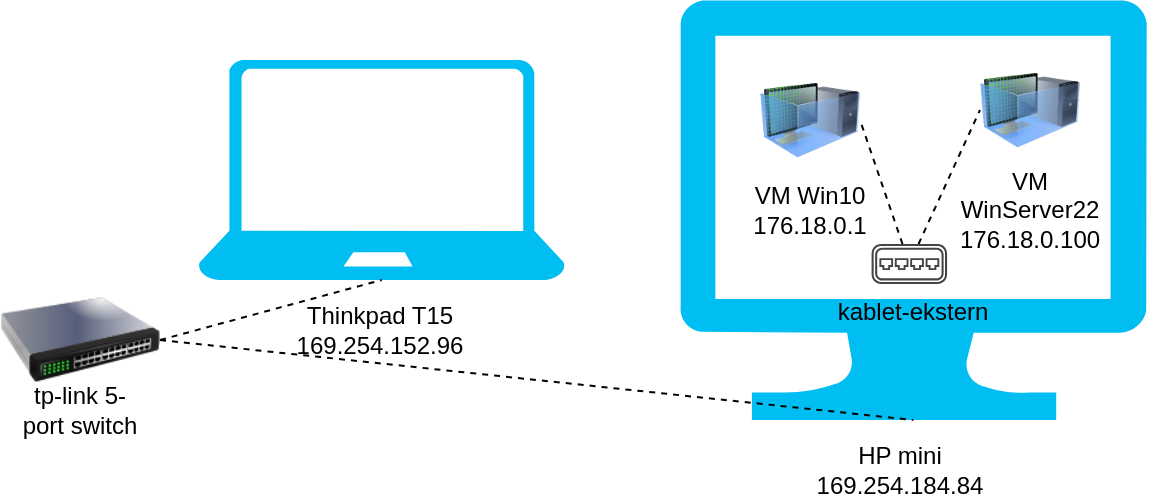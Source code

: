 <mxfile version="26.1.0">
  <diagram name="Page-1" id="xnne3aacFt8fuT0gaaur">
    <mxGraphModel dx="1084" dy="710" grid="1" gridSize="10" guides="1" tooltips="1" connect="1" arrows="1" fold="1" page="1" pageScale="1" pageWidth="850" pageHeight="1100" math="0" shadow="0">
      <root>
        <mxCell id="0" />
        <mxCell id="1" parent="0" />
        <mxCell id="A6apXcZC3fNMMPV3853W-1" value="" style="verticalLabelPosition=bottom;html=1;verticalAlign=top;align=center;strokeColor=none;fillColor=#00BEF2;shape=mxgraph.azure.laptop;pointerEvents=1;" vertex="1" parent="1">
          <mxGeometry x="129.17" y="60" width="183.34" height="110" as="geometry" />
        </mxCell>
        <mxCell id="A6apXcZC3fNMMPV3853W-2" value="" style="verticalLabelPosition=bottom;html=1;verticalAlign=top;align=center;strokeColor=none;fillColor=#00BEF2;shape=mxgraph.azure.computer;pointerEvents=1;" vertex="1" parent="1">
          <mxGeometry x="370" y="30" width="233.34" height="210" as="geometry" />
        </mxCell>
        <mxCell id="A6apXcZC3fNMMPV3853W-4" value="" style="image;html=1;image=img/lib/clip_art/networking/Switch_128x128.png" vertex="1" parent="1">
          <mxGeometry x="30" y="160" width="80" height="80" as="geometry" />
        </mxCell>
        <mxCell id="A6apXcZC3fNMMPV3853W-7" value="" style="image;html=1;image=img/lib/clip_art/computers/Virtual_Machine_128x128.png" vertex="1" parent="1">
          <mxGeometry x="410" y="60" width="50" height="60" as="geometry" />
        </mxCell>
        <mxCell id="A6apXcZC3fNMMPV3853W-8" value="" style="image;html=1;image=img/lib/clip_art/computers/Virtual_Machine_128x128.png" vertex="1" parent="1">
          <mxGeometry x="520" y="60" width="50" height="50" as="geometry" />
        </mxCell>
        <mxCell id="A6apXcZC3fNMMPV3853W-15" value="" style="endArrow=none;dashed=1;html=1;rounded=0;exitX=1;exitY=0.5;exitDx=0;exitDy=0;entryX=0.5;entryY=1;entryDx=0;entryDy=0;entryPerimeter=0;" edge="1" parent="1" source="A6apXcZC3fNMMPV3853W-4" target="A6apXcZC3fNMMPV3853W-2">
          <mxGeometry width="50" height="50" relative="1" as="geometry">
            <mxPoint x="400" y="260" as="sourcePoint" />
            <mxPoint x="450" y="210" as="targetPoint" />
          </mxGeometry>
        </mxCell>
        <mxCell id="A6apXcZC3fNMMPV3853W-16" value="" style="endArrow=none;dashed=1;html=1;rounded=0;exitX=1;exitY=0.5;exitDx=0;exitDy=0;entryX=0.5;entryY=1;entryDx=0;entryDy=0;entryPerimeter=0;" edge="1" parent="1" source="A6apXcZC3fNMMPV3853W-4" target="A6apXcZC3fNMMPV3853W-1">
          <mxGeometry width="50" height="50" relative="1" as="geometry">
            <mxPoint x="200" y="290" as="sourcePoint" />
            <mxPoint x="221" y="170" as="targetPoint" />
            <Array as="points" />
          </mxGeometry>
        </mxCell>
        <mxCell id="A6apXcZC3fNMMPV3853W-18" value="&lt;div&gt;Thinkpad T15&lt;/div&gt;&lt;div&gt;169.254.152.96&lt;/div&gt;" style="text;strokeColor=none;align=center;fillColor=none;html=1;verticalAlign=middle;whiteSpace=wrap;rounded=0;" vertex="1" parent="1">
          <mxGeometry x="190" y="180" width="60" height="30" as="geometry" />
        </mxCell>
        <mxCell id="A6apXcZC3fNMMPV3853W-19" value="&lt;div&gt;HP mini&lt;/div&gt;&lt;div&gt;169.254.184.84&lt;/div&gt;" style="text;strokeColor=none;align=center;fillColor=none;html=1;verticalAlign=middle;whiteSpace=wrap;rounded=0;" vertex="1" parent="1">
          <mxGeometry x="450" y="250" width="60" height="30" as="geometry" />
        </mxCell>
        <mxCell id="A6apXcZC3fNMMPV3853W-20" value="&lt;div&gt;VM Win10&lt;/div&gt;&lt;div&gt;176.18.0.1&lt;/div&gt;" style="text;strokeColor=none;align=center;fillColor=none;html=1;verticalAlign=middle;whiteSpace=wrap;rounded=0;" vertex="1" parent="1">
          <mxGeometry x="405" y="120" width="60" height="30" as="geometry" />
        </mxCell>
        <mxCell id="A6apXcZC3fNMMPV3853W-21" value="&lt;div&gt;VM WinServer22&lt;/div&gt;&lt;div&gt;176.18.0.100&lt;/div&gt;" style="text;strokeColor=none;align=center;fillColor=none;html=1;verticalAlign=middle;whiteSpace=wrap;rounded=0;" vertex="1" parent="1">
          <mxGeometry x="520" y="120" width="50" height="30" as="geometry" />
        </mxCell>
        <mxCell id="A6apXcZC3fNMMPV3853W-22" value="&lt;div&gt;tp-link 5-port switch&lt;/div&gt;" style="text;strokeColor=none;align=center;fillColor=none;html=1;verticalAlign=middle;whiteSpace=wrap;rounded=0;" vertex="1" parent="1">
          <mxGeometry x="40" y="220" width="60" height="30" as="geometry" />
        </mxCell>
        <mxCell id="A6apXcZC3fNMMPV3853W-24" value="" style="sketch=0;pointerEvents=1;shadow=0;dashed=0;html=1;strokeColor=none;fillColor=#434445;aspect=fixed;labelPosition=center;verticalLabelPosition=bottom;verticalAlign=top;align=center;outlineConnect=0;shape=mxgraph.vvd.virtual_switch;" vertex="1" parent="1">
          <mxGeometry x="465.8" y="152" width="37.74" height="20" as="geometry" />
        </mxCell>
        <mxCell id="A6apXcZC3fNMMPV3853W-25" value="kablet-ekstern" style="text;strokeColor=none;align=center;fillColor=none;html=1;verticalAlign=middle;whiteSpace=wrap;rounded=0;" vertex="1" parent="1">
          <mxGeometry x="444.17" y="171" width="85" height="30" as="geometry" />
        </mxCell>
        <mxCell id="A6apXcZC3fNMMPV3853W-26" value="" style="endArrow=none;dashed=1;html=1;rounded=0;entryX=0;entryY=0.5;entryDx=0;entryDy=0;" edge="1" parent="1" source="A6apXcZC3fNMMPV3853W-24" target="A6apXcZC3fNMMPV3853W-8">
          <mxGeometry width="50" height="50" relative="1" as="geometry">
            <mxPoint x="520" y="210" as="sourcePoint" />
            <mxPoint x="570" y="160" as="targetPoint" />
          </mxGeometry>
        </mxCell>
        <mxCell id="A6apXcZC3fNMMPV3853W-27" value="" style="endArrow=none;dashed=1;html=1;rounded=0;entryX=1;entryY=0.5;entryDx=0;entryDy=0;" edge="1" parent="1" source="A6apXcZC3fNMMPV3853W-24" target="A6apXcZC3fNMMPV3853W-7">
          <mxGeometry width="50" height="50" relative="1" as="geometry">
            <mxPoint x="499" y="162" as="sourcePoint" />
            <mxPoint x="530" y="95" as="targetPoint" />
          </mxGeometry>
        </mxCell>
      </root>
    </mxGraphModel>
  </diagram>
</mxfile>
